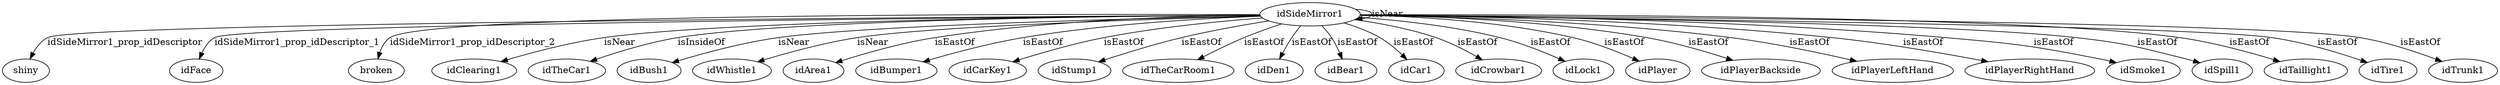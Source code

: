 digraph  {
idSideMirror1 [node_type=entity_node];
shiny [node_type=property_node];
idFace [node_type=property_node];
broken [node_type=property_node];
idClearing1 [node_type=entity_node];
idTheCar1 [node_type=entity_node];
idBush1 [node_type=entity_node];
idWhistle1 [node_type=entity_node];
idArea1 [node_type=entity_node];
idBumper1 [node_type=entity_node];
idCarKey1 [node_type=entity_node];
idStump1 [node_type=entity_node];
idTheCarRoom1 [node_type=entity_node];
idDen1 [node_type=entity_node];
idBear1 [node_type=entity_node];
idCar1 [node_type=entity_node];
idCrowbar1 [node_type=entity_node];
idLock1 [node_type=entity_node];
idPlayer [node_type=entity_node];
idPlayerBackside [node_type=entity_node];
idPlayerLeftHand [node_type=entity_node];
idPlayerRightHand [node_type=entity_node];
idSmoke1 [node_type=entity_node];
idSpill1 [node_type=entity_node];
idTaillight1 [node_type=entity_node];
idTire1 [node_type=entity_node];
idTrunk1 [node_type=entity_node];
idSideMirror1 -> shiny  [edge_type=property, label=idSideMirror1_prop_idDescriptor];
idSideMirror1 -> idFace  [edge_type=property, label=idSideMirror1_prop_idDescriptor_1];
idSideMirror1 -> broken  [edge_type=property, label=idSideMirror1_prop_idDescriptor_2];
idSideMirror1 -> idClearing1  [edge_type=relationship, label=isNear];
idSideMirror1 -> idTheCar1  [edge_type=relationship, label=isInsideOf];
idSideMirror1 -> idSideMirror1  [edge_type=relationship, label=isNear];
idSideMirror1 -> idBush1  [edge_type=relationship, label=isNear];
idSideMirror1 -> idWhistle1  [edge_type=relationship, label=isNear];
idSideMirror1 -> idArea1  [edge_type=relationship, label=isEastOf];
idSideMirror1 -> idBumper1  [edge_type=relationship, label=isEastOf];
idSideMirror1 -> idCarKey1  [edge_type=relationship, label=isEastOf];
idSideMirror1 -> idStump1  [edge_type=relationship, label=isEastOf];
idSideMirror1 -> idTheCarRoom1  [edge_type=relationship, label=isEastOf];
idSideMirror1 -> idDen1  [edge_type=relationship, label=isEastOf];
idSideMirror1 -> idBear1  [edge_type=relationship, label=isEastOf];
idSideMirror1 -> idCar1  [edge_type=relationship, label=isEastOf];
idSideMirror1 -> idCrowbar1  [edge_type=relationship, label=isEastOf];
idSideMirror1 -> idLock1  [edge_type=relationship, label=isEastOf];
idSideMirror1 -> idPlayer  [edge_type=relationship, label=isEastOf];
idSideMirror1 -> idPlayerBackside  [edge_type=relationship, label=isEastOf];
idSideMirror1 -> idPlayerLeftHand  [edge_type=relationship, label=isEastOf];
idSideMirror1 -> idPlayerRightHand  [edge_type=relationship, label=isEastOf];
idSideMirror1 -> idSmoke1  [edge_type=relationship, label=isEastOf];
idSideMirror1 -> idSpill1  [edge_type=relationship, label=isEastOf];
idSideMirror1 -> idTaillight1  [edge_type=relationship, label=isEastOf];
idSideMirror1 -> idTire1  [edge_type=relationship, label=isEastOf];
idSideMirror1 -> idTrunk1  [edge_type=relationship, label=isEastOf];
}
